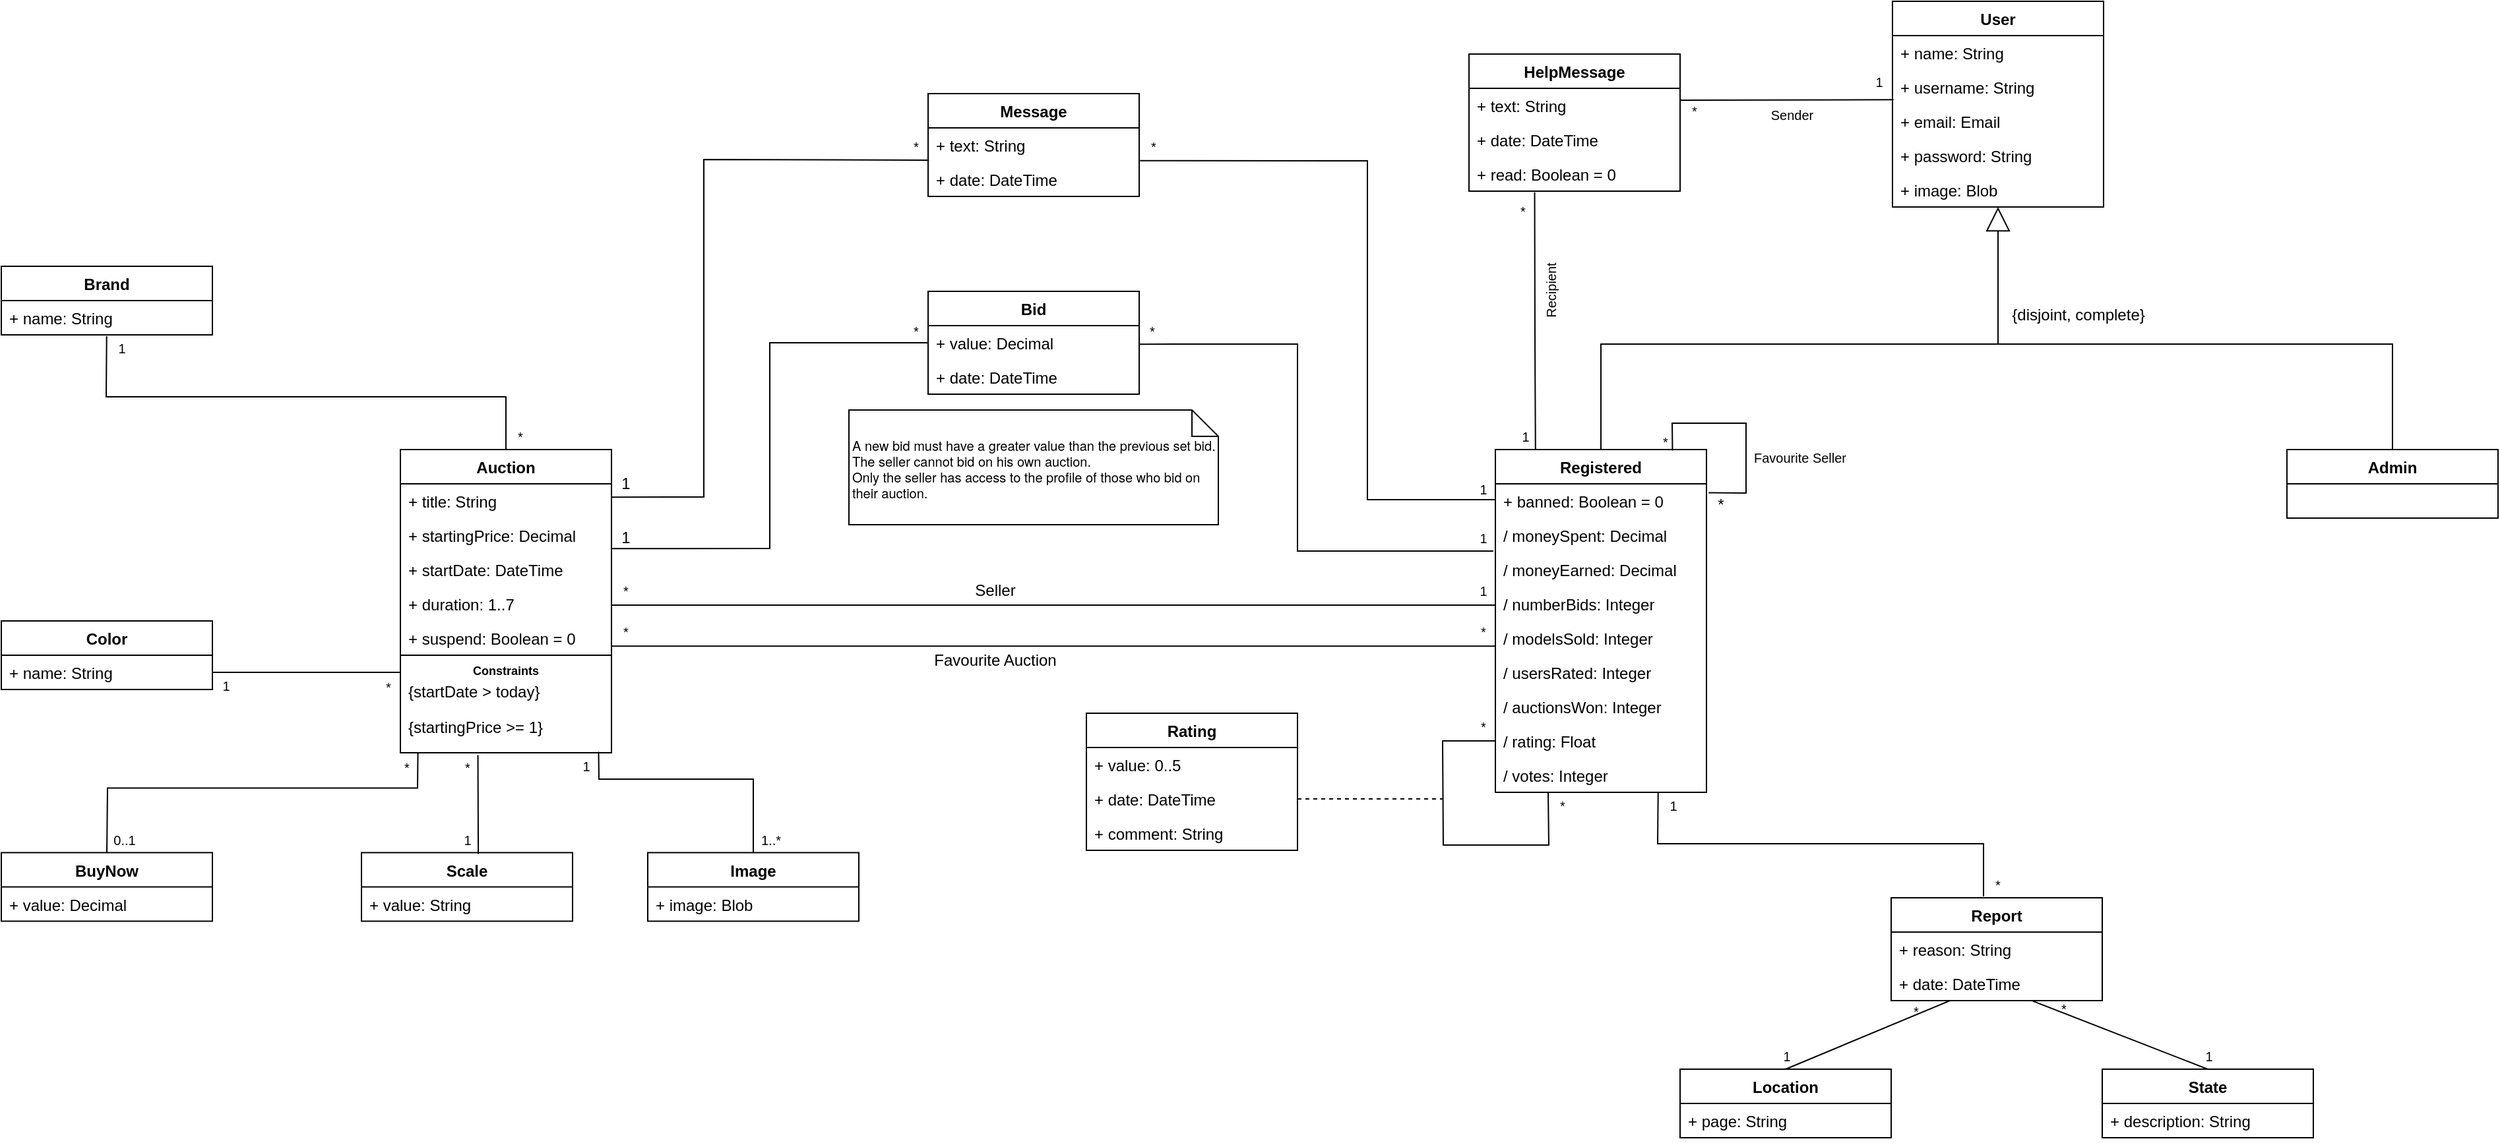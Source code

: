 <mxfile version="14.4.8" type="device"><diagram id="C5RBs43oDa-KdzZeNtuy" name="Page-1"><mxGraphModel dx="1768" dy="2559" grid="1" gridSize="10" guides="1" tooltips="1" connect="1" arrows="1" fold="1" page="1" pageScale="1" pageWidth="827" pageHeight="1169" math="0" shadow="0"><root><mxCell id="WIyWlLk6GJQsqaUBKTNV-0"/><mxCell id="WIyWlLk6GJQsqaUBKTNV-1" parent="WIyWlLk6GJQsqaUBKTNV-0"/><mxCell id="ks0KVRtVlUz__SX9z9jO-33" value="Auction" style="swimlane;fontStyle=1;align=center;verticalAlign=top;childLayout=stackLayout;horizontal=1;startSize=26;horizontalStack=0;resizeParent=1;resizeParentMax=0;resizeLast=0;collapsible=1;marginBottom=0;" vertex="1" parent="WIyWlLk6GJQsqaUBKTNV-1"><mxGeometry x="1442.5" y="-740" width="160" height="156" as="geometry"/></mxCell><mxCell id="ks0KVRtVlUz__SX9z9jO-34" value="+ title: String" style="text;strokeColor=none;fillColor=none;align=left;verticalAlign=top;spacingLeft=4;spacingRight=4;overflow=hidden;rotatable=0;points=[[0,0.5],[1,0.5]];portConstraint=eastwest;" vertex="1" parent="ks0KVRtVlUz__SX9z9jO-33"><mxGeometry y="26" width="160" height="26" as="geometry"/></mxCell><mxCell id="ks0KVRtVlUz__SX9z9jO-35" value="+ startingPrice: Decimal" style="text;strokeColor=none;fillColor=none;align=left;verticalAlign=top;spacingLeft=4;spacingRight=4;overflow=hidden;rotatable=0;points=[[0,0.5],[1,0.5]];portConstraint=eastwest;" vertex="1" parent="ks0KVRtVlUz__SX9z9jO-33"><mxGeometry y="52" width="160" height="26" as="geometry"/></mxCell><mxCell id="ks0KVRtVlUz__SX9z9jO-36" value="+ startDate: DateTime" style="text;strokeColor=none;fillColor=none;align=left;verticalAlign=top;spacingLeft=4;spacingRight=4;overflow=hidden;rotatable=0;points=[[0,0.5],[1,0.5]];portConstraint=eastwest;" vertex="1" parent="ks0KVRtVlUz__SX9z9jO-33"><mxGeometry y="78" width="160" height="26" as="geometry"/></mxCell><mxCell id="ks0KVRtVlUz__SX9z9jO-37" value="+ duration: 1..7" style="text;strokeColor=none;fillColor=none;align=left;verticalAlign=top;spacingLeft=4;spacingRight=4;overflow=hidden;rotatable=0;points=[[0,0.5],[1,0.5]];portConstraint=eastwest;" vertex="1" parent="ks0KVRtVlUz__SX9z9jO-33"><mxGeometry y="104" width="160" height="26" as="geometry"/></mxCell><mxCell id="ks0KVRtVlUz__SX9z9jO-38" value="+ suspend: Boolean = 0" style="text;strokeColor=none;fillColor=none;align=left;verticalAlign=top;spacingLeft=4;spacingRight=4;overflow=hidden;rotatable=0;points=[[0,0.5],[1,0.5]];portConstraint=eastwest;" vertex="1" parent="ks0KVRtVlUz__SX9z9jO-33"><mxGeometry y="130" width="160" height="26" as="geometry"/></mxCell><mxCell id="ks0KVRtVlUz__SX9z9jO-39" value="User" style="swimlane;fontStyle=1;align=center;verticalAlign=top;childLayout=stackLayout;horizontal=1;startSize=26;horizontalStack=0;resizeParent=1;resizeParentMax=0;resizeLast=0;collapsible=1;marginBottom=0;" vertex="1" parent="WIyWlLk6GJQsqaUBKTNV-1"><mxGeometry x="2573.5" y="-1080" width="160" height="156" as="geometry"/></mxCell><mxCell id="ks0KVRtVlUz__SX9z9jO-40" value="+ name: String" style="text;strokeColor=none;fillColor=none;align=left;verticalAlign=top;spacingLeft=4;spacingRight=4;overflow=hidden;rotatable=0;points=[[0,0.5],[1,0.5]];portConstraint=eastwest;" vertex="1" parent="ks0KVRtVlUz__SX9z9jO-39"><mxGeometry y="26" width="160" height="26" as="geometry"/></mxCell><mxCell id="ks0KVRtVlUz__SX9z9jO-41" value="+ username: String" style="text;strokeColor=none;fillColor=none;align=left;verticalAlign=top;spacingLeft=4;spacingRight=4;overflow=hidden;rotatable=0;points=[[0,0.5],[1,0.5]];portConstraint=eastwest;" vertex="1" parent="ks0KVRtVlUz__SX9z9jO-39"><mxGeometry y="52" width="160" height="26" as="geometry"/></mxCell><mxCell id="ks0KVRtVlUz__SX9z9jO-42" value="+ email: Email" style="text;strokeColor=none;fillColor=none;align=left;verticalAlign=top;spacingLeft=4;spacingRight=4;overflow=hidden;rotatable=0;points=[[0,0.5],[1,0.5]];portConstraint=eastwest;" vertex="1" parent="ks0KVRtVlUz__SX9z9jO-39"><mxGeometry y="78" width="160" height="26" as="geometry"/></mxCell><mxCell id="ks0KVRtVlUz__SX9z9jO-43" value="+ password: String" style="text;strokeColor=none;fillColor=none;align=left;verticalAlign=top;spacingLeft=4;spacingRight=4;overflow=hidden;rotatable=0;points=[[0,0.5],[1,0.5]];portConstraint=eastwest;" vertex="1" parent="ks0KVRtVlUz__SX9z9jO-39"><mxGeometry y="104" width="160" height="26" as="geometry"/></mxCell><mxCell id="ks0KVRtVlUz__SX9z9jO-44" value="+ image: Blob" style="text;strokeColor=none;fillColor=none;align=left;verticalAlign=top;spacingLeft=4;spacingRight=4;overflow=hidden;rotatable=0;points=[[0,0.5],[1,0.5]];portConstraint=eastwest;" vertex="1" parent="ks0KVRtVlUz__SX9z9jO-39"><mxGeometry y="130" width="160" height="26" as="geometry"/></mxCell><mxCell id="ks0KVRtVlUz__SX9z9jO-45" value="Registered" style="swimlane;fontStyle=1;align=center;verticalAlign=top;childLayout=stackLayout;horizontal=1;startSize=26;horizontalStack=0;resizeParent=1;resizeParentMax=0;resizeLast=0;collapsible=1;marginBottom=0;" vertex="1" parent="WIyWlLk6GJQsqaUBKTNV-1"><mxGeometry x="2272.5" y="-740" width="160" height="260" as="geometry"/></mxCell><mxCell id="ks0KVRtVlUz__SX9z9jO-46" value="+ banned: Boolean = 0" style="text;strokeColor=none;fillColor=none;align=left;verticalAlign=top;spacingLeft=4;spacingRight=4;overflow=hidden;rotatable=0;points=[[0,0.5],[1,0.5]];portConstraint=eastwest;" vertex="1" parent="ks0KVRtVlUz__SX9z9jO-45"><mxGeometry y="26" width="160" height="26" as="geometry"/></mxCell><mxCell id="ks0KVRtVlUz__SX9z9jO-47" value="/ moneySpent: Decimal" style="text;strokeColor=none;fillColor=none;align=left;verticalAlign=top;spacingLeft=4;spacingRight=4;overflow=hidden;rotatable=0;points=[[0,0.5],[1,0.5]];portConstraint=eastwest;" vertex="1" parent="ks0KVRtVlUz__SX9z9jO-45"><mxGeometry y="52" width="160" height="26" as="geometry"/></mxCell><mxCell id="ks0KVRtVlUz__SX9z9jO-48" value="/ moneyEarned: Decimal" style="text;strokeColor=none;fillColor=none;align=left;verticalAlign=top;spacingLeft=4;spacingRight=4;overflow=hidden;rotatable=0;points=[[0,0.5],[1,0.5]];portConstraint=eastwest;" vertex="1" parent="ks0KVRtVlUz__SX9z9jO-45"><mxGeometry y="78" width="160" height="26" as="geometry"/></mxCell><mxCell id="ks0KVRtVlUz__SX9z9jO-49" value="/ numberBids: Integer" style="text;strokeColor=none;fillColor=none;align=left;verticalAlign=top;spacingLeft=4;spacingRight=4;overflow=hidden;rotatable=0;points=[[0,0.5],[1,0.5]];portConstraint=eastwest;" vertex="1" parent="ks0KVRtVlUz__SX9z9jO-45"><mxGeometry y="104" width="160" height="26" as="geometry"/></mxCell><mxCell id="ks0KVRtVlUz__SX9z9jO-50" value="/ modelsSold: Integer" style="text;strokeColor=none;fillColor=none;align=left;verticalAlign=top;spacingLeft=4;spacingRight=4;overflow=hidden;rotatable=0;points=[[0,0.5],[1,0.5]];portConstraint=eastwest;" vertex="1" parent="ks0KVRtVlUz__SX9z9jO-45"><mxGeometry y="130" width="160" height="26" as="geometry"/></mxCell><mxCell id="ks0KVRtVlUz__SX9z9jO-51" value="/ usersRated: Integer" style="text;strokeColor=none;fillColor=none;align=left;verticalAlign=top;spacingLeft=4;spacingRight=4;overflow=hidden;rotatable=0;points=[[0,0.5],[1,0.5]];portConstraint=eastwest;" vertex="1" parent="ks0KVRtVlUz__SX9z9jO-45"><mxGeometry y="156" width="160" height="26" as="geometry"/></mxCell><mxCell id="ks0KVRtVlUz__SX9z9jO-52" value="/ auctionsWon: Integer" style="text;strokeColor=none;fillColor=none;align=left;verticalAlign=top;spacingLeft=4;spacingRight=4;overflow=hidden;rotatable=0;points=[[0,0.5],[1,0.5]];portConstraint=eastwest;" vertex="1" parent="ks0KVRtVlUz__SX9z9jO-45"><mxGeometry y="182" width="160" height="26" as="geometry"/></mxCell><mxCell id="ks0KVRtVlUz__SX9z9jO-53" value="" style="endArrow=none;html=1;rounded=0;exitX=0.839;exitY=0.003;exitDx=0;exitDy=0;exitPerimeter=0;entryX=1.01;entryY=0.26;entryDx=0;entryDy=0;entryPerimeter=0;" edge="1" parent="ks0KVRtVlUz__SX9z9jO-45" source="ks0KVRtVlUz__SX9z9jO-45" target="ks0KVRtVlUz__SX9z9jO-46"><mxGeometry width="50" height="50" relative="1" as="geometry"><mxPoint x="160" y="243" as="sourcePoint"/><mxPoint x="125" y="260" as="targetPoint"/><Array as="points"><mxPoint x="134" y="-20"/><mxPoint x="190" y="-20"/><mxPoint x="190" y="33"/></Array></mxGeometry></mxCell><mxCell id="ks0KVRtVlUz__SX9z9jO-54" value="&lt;font style=&quot;font-size: 10px&quot;&gt;Favourite Seller&lt;/font&gt;" style="edgeLabel;html=1;align=center;verticalAlign=middle;resizable=0;points=[];" vertex="1" connectable="0" parent="ks0KVRtVlUz__SX9z9jO-53"><mxGeometry x="0.206" relative="1" as="geometry"><mxPoint x="40" y="6.58" as="offset"/></mxGeometry></mxCell><mxCell id="ks0KVRtVlUz__SX9z9jO-55" value="/ rating: Float" style="text;strokeColor=none;fillColor=none;align=left;verticalAlign=top;spacingLeft=4;spacingRight=4;overflow=hidden;rotatable=0;points=[[0,0.5],[1,0.5]];portConstraint=eastwest;" vertex="1" parent="ks0KVRtVlUz__SX9z9jO-45"><mxGeometry y="208" width="160" height="26" as="geometry"/></mxCell><mxCell id="ks0KVRtVlUz__SX9z9jO-56" value="/ votes: Integer" style="text;strokeColor=none;fillColor=none;align=left;verticalAlign=top;spacingLeft=4;spacingRight=4;overflow=hidden;rotatable=0;points=[[0,0.5],[1,0.5]];portConstraint=eastwest;" vertex="1" parent="ks0KVRtVlUz__SX9z9jO-45"><mxGeometry y="234" width="160" height="26" as="geometry"/></mxCell><mxCell id="ks0KVRtVlUz__SX9z9jO-275" value="" style="endArrow=none;html=1;entryX=0;entryY=0.5;entryDx=0;entryDy=0;exitX=0.25;exitY=1;exitDx=0;exitDy=0;exitPerimeter=0;rounded=0;" edge="1" parent="ks0KVRtVlUz__SX9z9jO-45" source="ks0KVRtVlUz__SX9z9jO-56" target="ks0KVRtVlUz__SX9z9jO-55"><mxGeometry width="50" height="50" relative="1" as="geometry"><mxPoint x="20" y="290" as="sourcePoint"/><mxPoint x="-50" y="210" as="targetPoint"/><Array as="points"><mxPoint x="40.5" y="300"/><mxPoint x="-39.5" y="300"/><mxPoint x="-40" y="221"/></Array></mxGeometry></mxCell><mxCell id="ks0KVRtVlUz__SX9z9jO-57" value="" style="endArrow=none;html=1;rounded=0;exitX=0.5;exitY=0;exitDx=0;exitDy=0;" edge="1" parent="WIyWlLk6GJQsqaUBKTNV-1" source="ks0KVRtVlUz__SX9z9jO-45"><mxGeometry width="50" height="50" relative="1" as="geometry"><mxPoint x="2493.5" y="-741" as="sourcePoint"/><mxPoint x="2653.5" y="-820" as="targetPoint"/><Array as="points"><mxPoint x="2352.5" y="-820"/></Array></mxGeometry></mxCell><mxCell id="ks0KVRtVlUz__SX9z9jO-58" value="" style="endArrow=none;html=1;rounded=0;exitX=0.5;exitY=0;exitDx=0;exitDy=0;" edge="1" source="ks0KVRtVlUz__SX9z9jO-59" parent="WIyWlLk6GJQsqaUBKTNV-1"><mxGeometry width="50" height="50" relative="1" as="geometry"><mxPoint x="2813.5" y="-620" as="sourcePoint"/><mxPoint x="2653.5" y="-820" as="targetPoint"/><Array as="points"><mxPoint x="2952.5" y="-820"/></Array></mxGeometry></mxCell><mxCell id="ks0KVRtVlUz__SX9z9jO-59" value="Admin" style="swimlane;fontStyle=1;align=center;verticalAlign=top;childLayout=stackLayout;horizontal=1;startSize=26;horizontalStack=0;resizeParent=1;resizeParentMax=0;resizeLast=0;collapsible=1;marginBottom=0;" vertex="1" parent="WIyWlLk6GJQsqaUBKTNV-1"><mxGeometry x="2872.5" y="-740" width="160" height="52" as="geometry"/></mxCell><mxCell id="ks0KVRtVlUz__SX9z9jO-60" value="{disjoint, complete}" style="text;html=1;align=center;verticalAlign=middle;resizable=0;points=[];autosize=1;" vertex="1" parent="WIyWlLk6GJQsqaUBKTNV-1"><mxGeometry x="2653.5" y="-852" width="120" height="20" as="geometry"/></mxCell><mxCell id="ks0KVRtVlUz__SX9z9jO-61" value="&lt;font size=&quot;1&quot;&gt;*&lt;/font&gt;" style="text;html=1;align=center;verticalAlign=middle;resizable=0;points=[];autosize=1;" vertex="1" parent="WIyWlLk6GJQsqaUBKTNV-1"><mxGeometry x="2390.5" y="-756" width="20" height="20" as="geometry"/></mxCell><mxCell id="ks0KVRtVlUz__SX9z9jO-62" value="*" style="text;html=1;align=center;verticalAlign=middle;resizable=0;points=[];autosize=1;" vertex="1" parent="WIyWlLk6GJQsqaUBKTNV-1"><mxGeometry x="2432.5" y="-708" width="20" height="20" as="geometry"/></mxCell><mxCell id="ks0KVRtVlUz__SX9z9jO-64" value="" style="endArrow=block;endSize=16;endFill=0;html=1;" edge="1" parent="WIyWlLk6GJQsqaUBKTNV-1" target="ks0KVRtVlUz__SX9z9jO-44"><mxGeometry x="-0.038" y="-10" width="160" relative="1" as="geometry"><mxPoint x="2653.5" y="-820" as="sourcePoint"/><mxPoint x="2653.5" y="-922" as="targetPoint"/><mxPoint as="offset"/></mxGeometry></mxCell><mxCell id="ks0KVRtVlUz__SX9z9jO-90" value="Rating" style="swimlane;fontStyle=1;align=center;verticalAlign=top;childLayout=stackLayout;horizontal=1;startSize=26;horizontalStack=0;resizeParent=1;resizeParentMax=0;resizeLast=0;collapsible=1;marginBottom=0;" vertex="1" parent="WIyWlLk6GJQsqaUBKTNV-1"><mxGeometry x="1962.5" y="-540" width="160" height="104" as="geometry"/></mxCell><mxCell id="ks0KVRtVlUz__SX9z9jO-91" value="+ value: 0..5" style="text;strokeColor=none;fillColor=none;align=left;verticalAlign=top;spacingLeft=4;spacingRight=4;overflow=hidden;rotatable=0;points=[[0,0.5],[1,0.5]];portConstraint=eastwest;" vertex="1" parent="ks0KVRtVlUz__SX9z9jO-90"><mxGeometry y="26" width="160" height="26" as="geometry"/></mxCell><mxCell id="ks0KVRtVlUz__SX9z9jO-92" value="+ date: DateTime" style="text;strokeColor=none;fillColor=none;align=left;verticalAlign=top;spacingLeft=4;spacingRight=4;overflow=hidden;rotatable=0;points=[[0,0.5],[1,0.5]];portConstraint=eastwest;" vertex="1" parent="ks0KVRtVlUz__SX9z9jO-90"><mxGeometry y="52" width="160" height="26" as="geometry"/></mxCell><mxCell id="ks0KVRtVlUz__SX9z9jO-93" value="+ comment: String" style="text;strokeColor=none;fillColor=none;align=left;verticalAlign=top;spacingLeft=4;spacingRight=4;overflow=hidden;rotatable=0;points=[[0,0.5],[1,0.5]];portConstraint=eastwest;" vertex="1" parent="ks0KVRtVlUz__SX9z9jO-90"><mxGeometry y="78" width="160" height="26" as="geometry"/></mxCell><mxCell id="ks0KVRtVlUz__SX9z9jO-124" value="&lt;font style=&quot;font-size: 10px&quot;&gt;*&lt;/font&gt;" style="text;html=1;align=center;verticalAlign=middle;resizable=0;points=[];autosize=1;" vertex="1" parent="WIyWlLk6GJQsqaUBKTNV-1"><mxGeometry x="2282.5" y="-931" width="20" height="20" as="geometry"/></mxCell><mxCell id="ks0KVRtVlUz__SX9z9jO-125" value="HelpMessage" style="swimlane;fontStyle=1;align=center;verticalAlign=top;childLayout=stackLayout;horizontal=1;startSize=26;horizontalStack=0;resizeParent=1;resizeParentMax=0;resizeLast=0;collapsible=1;marginBottom=0;" vertex="1" parent="WIyWlLk6GJQsqaUBKTNV-1"><mxGeometry x="2252.5" y="-1040" width="160" height="104" as="geometry"/></mxCell><mxCell id="ks0KVRtVlUz__SX9z9jO-126" value="+ text: String" style="text;strokeColor=none;fillColor=none;align=left;verticalAlign=top;spacingLeft=4;spacingRight=4;overflow=hidden;rotatable=0;points=[[0,0.5],[1,0.5]];portConstraint=eastwest;" vertex="1" parent="ks0KVRtVlUz__SX9z9jO-125"><mxGeometry y="26" width="160" height="26" as="geometry"/></mxCell><mxCell id="ks0KVRtVlUz__SX9z9jO-127" value="+ date: DateTime" style="text;strokeColor=none;fillColor=none;align=left;verticalAlign=top;spacingLeft=4;spacingRight=4;overflow=hidden;rotatable=0;points=[[0,0.5],[1,0.5]];portConstraint=eastwest;" vertex="1" parent="ks0KVRtVlUz__SX9z9jO-125"><mxGeometry y="52" width="160" height="26" as="geometry"/></mxCell><mxCell id="ks0KVRtVlUz__SX9z9jO-187" value="+ read: Boolean = 0" style="text;strokeColor=none;fillColor=none;align=left;verticalAlign=top;spacingLeft=4;spacingRight=4;overflow=hidden;rotatable=0;points=[[0,0.5],[1,0.5]];portConstraint=eastwest;" vertex="1" parent="ks0KVRtVlUz__SX9z9jO-125"><mxGeometry y="78" width="160" height="26" as="geometry"/></mxCell><mxCell id="ks0KVRtVlUz__SX9z9jO-129" value="&lt;font style=&quot;font-size: 10px&quot;&gt;*&lt;/font&gt;" style="text;html=1;align=center;verticalAlign=middle;resizable=0;points=[];autosize=1;" vertex="1" parent="WIyWlLk6GJQsqaUBKTNV-1"><mxGeometry x="2412.5" y="-1007" width="20" height="20" as="geometry"/></mxCell><mxCell id="ks0KVRtVlUz__SX9z9jO-130" value="&lt;font style=&quot;font-size: 10px&quot;&gt;1&lt;/font&gt;" style="text;html=1;align=center;verticalAlign=middle;resizable=0;points=[];autosize=1;" vertex="1" parent="WIyWlLk6GJQsqaUBKTNV-1"><mxGeometry x="2284.5" y="-760" width="20" height="20" as="geometry"/></mxCell><mxCell id="ks0KVRtVlUz__SX9z9jO-131" value="" style="endArrow=none;html=1;exitX=0.115;exitY=0;exitDx=0;exitDy=0;exitPerimeter=0;entryX=0.311;entryY=1.033;entryDx=0;entryDy=0;entryPerimeter=0;" edge="1" parent="WIyWlLk6GJQsqaUBKTNV-1"><mxGeometry width="50" height="50" relative="1" as="geometry"><mxPoint x="2302.9" y="-740" as="sourcePoint"/><mxPoint x="2302.26" y="-935.142" as="targetPoint"/><Array as="points"><mxPoint x="2302.5" y="-820"/></Array></mxGeometry></mxCell><mxCell id="ks0KVRtVlUz__SX9z9jO-132" value="&lt;font style=&quot;font-size: 10px&quot;&gt;Recipient&lt;/font&gt;" style="edgeLabel;html=1;align=center;verticalAlign=middle;resizable=0;points=[];rotation=-90;" vertex="1" connectable="0" parent="ks0KVRtVlUz__SX9z9jO-131"><mxGeometry x="0.005" y="-2" relative="1" as="geometry"><mxPoint x="9.9" y="-21.83" as="offset"/></mxGeometry></mxCell><mxCell id="ks0KVRtVlUz__SX9z9jO-136" value="&lt;font style=&quot;font-size: 10px&quot;&gt;1&lt;/font&gt;" style="text;html=1;align=center;verticalAlign=middle;resizable=0;points=[];autosize=1;" vertex="1" parent="WIyWlLk6GJQsqaUBKTNV-1"><mxGeometry x="2552.5" y="-1029" width="20" height="20" as="geometry"/></mxCell><mxCell id="ks0KVRtVlUz__SX9z9jO-137" value="" style="endArrow=none;html=1;entryX=0.005;entryY=0.871;entryDx=0;entryDy=0;entryPerimeter=0;" edge="1" parent="WIyWlLk6GJQsqaUBKTNV-1" target="ks0KVRtVlUz__SX9z9jO-41"><mxGeometry width="50" height="50" relative="1" as="geometry"><mxPoint x="2412.5" y="-1005" as="sourcePoint"/><mxPoint x="2332.5" y="-1146" as="targetPoint"/></mxGeometry></mxCell><mxCell id="ks0KVRtVlUz__SX9z9jO-138" value="&lt;font style=&quot;font-size: 10px&quot;&gt;Sender&lt;/font&gt;" style="edgeLabel;html=1;align=center;verticalAlign=middle;resizable=0;points=[];rotation=0;" vertex="1" connectable="0" parent="ks0KVRtVlUz__SX9z9jO-137"><mxGeometry x="0.254" relative="1" as="geometry"><mxPoint x="-17" y="11" as="offset"/></mxGeometry></mxCell><mxCell id="ks0KVRtVlUz__SX9z9jO-170" value="Report" style="swimlane;fontStyle=1;align=center;verticalAlign=top;childLayout=stackLayout;horizontal=1;startSize=26;horizontalStack=0;resizeParent=1;resizeParentMax=0;resizeLast=0;collapsible=1;marginBottom=0;" vertex="1" parent="WIyWlLk6GJQsqaUBKTNV-1"><mxGeometry x="2572.5" y="-400" width="160" height="78" as="geometry"/></mxCell><mxCell id="ks0KVRtVlUz__SX9z9jO-171" value="+ reason: String" style="text;strokeColor=none;fillColor=none;align=left;verticalAlign=top;spacingLeft=4;spacingRight=4;overflow=hidden;rotatable=0;points=[[0,0.5],[1,0.5]];portConstraint=eastwest;" vertex="1" parent="ks0KVRtVlUz__SX9z9jO-170"><mxGeometry y="26" width="160" height="26" as="geometry"/></mxCell><mxCell id="ks0KVRtVlUz__SX9z9jO-172" value="+ date: DateTime" style="text;strokeColor=none;fillColor=none;align=left;verticalAlign=top;spacingLeft=4;spacingRight=4;overflow=hidden;rotatable=0;points=[[0,0.5],[1,0.5]];portConstraint=eastwest;" vertex="1" parent="ks0KVRtVlUz__SX9z9jO-170"><mxGeometry y="52" width="160" height="26" as="geometry"/></mxCell><mxCell id="ks0KVRtVlUz__SX9z9jO-173" value="State" style="swimlane;fontStyle=1;align=center;verticalAlign=top;childLayout=stackLayout;horizontal=1;startSize=26;horizontalStack=0;resizeParent=1;resizeParentMax=0;resizeLast=0;collapsible=1;marginBottom=0;" vertex="1" parent="WIyWlLk6GJQsqaUBKTNV-1"><mxGeometry x="2732.5" y="-270" width="160" height="52" as="geometry"/></mxCell><mxCell id="ks0KVRtVlUz__SX9z9jO-174" value="+ description: String" style="text;strokeColor=none;fillColor=none;align=left;verticalAlign=top;spacingLeft=4;spacingRight=4;overflow=hidden;rotatable=0;points=[[0,0.5],[1,0.5]];portConstraint=eastwest;" vertex="1" parent="ks0KVRtVlUz__SX9z9jO-173"><mxGeometry y="26" width="160" height="26" as="geometry"/></mxCell><mxCell id="ks0KVRtVlUz__SX9z9jO-175" value="Location" style="swimlane;fontStyle=1;align=center;verticalAlign=top;childLayout=stackLayout;horizontal=1;startSize=26;horizontalStack=0;resizeParent=1;resizeParentMax=0;resizeLast=0;collapsible=1;marginBottom=0;" vertex="1" parent="WIyWlLk6GJQsqaUBKTNV-1"><mxGeometry x="2412.5" y="-270" width="160" height="52" as="geometry"/></mxCell><mxCell id="ks0KVRtVlUz__SX9z9jO-176" value="+ page: String" style="text;strokeColor=none;fillColor=none;align=left;verticalAlign=top;spacingLeft=4;spacingRight=4;overflow=hidden;rotatable=0;points=[[0,0.5],[1,0.5]];portConstraint=eastwest;" vertex="1" parent="ks0KVRtVlUz__SX9z9jO-175"><mxGeometry y="26" width="160" height="26" as="geometry"/></mxCell><mxCell id="ks0KVRtVlUz__SX9z9jO-177" value="" style="endArrow=none;html=1;exitX=0.5;exitY=0;exitDx=0;exitDy=0;entryX=0.277;entryY=1.005;entryDx=0;entryDy=0;entryPerimeter=0;" edge="1" source="ks0KVRtVlUz__SX9z9jO-175" target="ks0KVRtVlUz__SX9z9jO-172" parent="WIyWlLk6GJQsqaUBKTNV-1"><mxGeometry width="50" height="50" relative="1" as="geometry"><mxPoint x="2612.5" y="-290" as="sourcePoint"/><mxPoint x="2612.5" y="-320" as="targetPoint"/></mxGeometry></mxCell><mxCell id="ks0KVRtVlUz__SX9z9jO-178" value="" style="endArrow=none;html=1;exitX=0.5;exitY=0;exitDx=0;exitDy=0;entryX=0.671;entryY=1.013;entryDx=0;entryDy=0;entryPerimeter=0;" edge="1" source="ks0KVRtVlUz__SX9z9jO-173" target="ks0KVRtVlUz__SX9z9jO-172" parent="WIyWlLk6GJQsqaUBKTNV-1"><mxGeometry width="50" height="50" relative="1" as="geometry"><mxPoint x="2502.5" y="-260" as="sourcePoint"/><mxPoint x="2674.5" y="-323" as="targetPoint"/></mxGeometry></mxCell><mxCell id="ks0KVRtVlUz__SX9z9jO-179" value="&lt;font style=&quot;font-size: 10px&quot;&gt;1&lt;/font&gt;" style="text;html=1;align=center;verticalAlign=middle;resizable=0;points=[];autosize=1;" vertex="1" parent="WIyWlLk6GJQsqaUBKTNV-1"><mxGeometry x="2802.5" y="-290" width="20" height="20" as="geometry"/></mxCell><mxCell id="ks0KVRtVlUz__SX9z9jO-180" value="&lt;span style=&quot;font-size: 10px&quot;&gt;*&lt;/span&gt;" style="text;html=1;align=center;verticalAlign=middle;resizable=0;points=[];autosize=1;" vertex="1" parent="WIyWlLk6GJQsqaUBKTNV-1"><mxGeometry x="2692.5" y="-326" width="20" height="20" as="geometry"/></mxCell><mxCell id="ks0KVRtVlUz__SX9z9jO-181" value="&lt;font style=&quot;font-size: 10px&quot;&gt;1&lt;/font&gt;" style="text;html=1;align=center;verticalAlign=middle;resizable=0;points=[];autosize=1;" vertex="1" parent="WIyWlLk6GJQsqaUBKTNV-1"><mxGeometry x="2482.5" y="-290" width="20" height="20" as="geometry"/></mxCell><mxCell id="ks0KVRtVlUz__SX9z9jO-182" value="&lt;font style=&quot;font-size: 10px&quot;&gt;*&lt;/font&gt;" style="text;html=1;align=center;verticalAlign=middle;resizable=0;points=[];autosize=1;" vertex="1" parent="WIyWlLk6GJQsqaUBKTNV-1"><mxGeometry x="2580.5" y="-324" width="20" height="20" as="geometry"/></mxCell><mxCell id="ks0KVRtVlUz__SX9z9jO-184" value="" style="endArrow=none;html=1;entryX=0.771;entryY=0.985;entryDx=0;entryDy=0;rounded=0;entryPerimeter=0;" edge="1" parent="WIyWlLk6GJQsqaUBKTNV-1" target="ks0KVRtVlUz__SX9z9jO-56"><mxGeometry width="50" height="50" relative="1" as="geometry"><mxPoint x="2642.5" y="-401" as="sourcePoint"/><mxPoint x="2412.5" y="-481.0" as="targetPoint"/><Array as="points"><mxPoint x="2642.5" y="-441"/><mxPoint x="2395.5" y="-441"/></Array></mxGeometry></mxCell><mxCell id="ks0KVRtVlUz__SX9z9jO-192" value="" style="endArrow=none;html=1;entryX=1;entryY=0.5;entryDx=0;entryDy=0;exitX=0;exitY=0.5;exitDx=0;exitDy=0;" edge="1" parent="WIyWlLk6GJQsqaUBKTNV-1"><mxGeometry width="50" height="50" relative="1" as="geometry"><mxPoint x="2272.5" y="-622" as="sourcePoint"/><mxPoint x="1602.5" y="-622" as="targetPoint"/></mxGeometry></mxCell><mxCell id="ks0KVRtVlUz__SX9z9jO-193" value="Seller" style="text;html=1;align=center;verticalAlign=middle;resizable=0;points=[];autosize=1;" vertex="1" parent="WIyWlLk6GJQsqaUBKTNV-1"><mxGeometry x="1867.5" y="-643" width="50" height="20" as="geometry"/></mxCell><mxCell id="ks0KVRtVlUz__SX9z9jO-194" value="&lt;font style=&quot;font-size: 10px&quot;&gt;*&lt;/font&gt;" style="text;html=1;align=center;verticalAlign=middle;resizable=0;points=[];autosize=1;" vertex="1" parent="WIyWlLk6GJQsqaUBKTNV-1"><mxGeometry x="1602.5" y="-643" width="20" height="20" as="geometry"/></mxCell><mxCell id="ks0KVRtVlUz__SX9z9jO-195" value="&lt;font style=&quot;font-size: 10px&quot;&gt;1&lt;/font&gt;" style="text;html=1;align=center;verticalAlign=middle;resizable=0;points=[];autosize=1;" vertex="1" parent="WIyWlLk6GJQsqaUBKTNV-1"><mxGeometry x="2252.5" y="-643" width="20" height="20" as="geometry"/></mxCell><mxCell id="ks0KVRtVlUz__SX9z9jO-196" value="" style="endArrow=none;html=1;entryX=1;entryY=0.5;entryDx=0;entryDy=0;exitX=0;exitY=0.5;exitDx=0;exitDy=0;" edge="1" parent="WIyWlLk6GJQsqaUBKTNV-1"><mxGeometry width="50" height="50" relative="1" as="geometry"><mxPoint x="2272.5" y="-590.83" as="sourcePoint"/><mxPoint x="1602.5" y="-590.83" as="targetPoint"/></mxGeometry></mxCell><mxCell id="ks0KVRtVlUz__SX9z9jO-197" value="&lt;font style=&quot;font-size: 10px&quot;&gt;*&lt;/font&gt;" style="text;html=1;align=center;verticalAlign=middle;resizable=0;points=[];autosize=1;" vertex="1" parent="WIyWlLk6GJQsqaUBKTNV-1"><mxGeometry x="1602.5" y="-611.83" width="20" height="20" as="geometry"/></mxCell><mxCell id="ks0KVRtVlUz__SX9z9jO-198" value="Favourite Auction" style="text;html=1;align=center;verticalAlign=middle;resizable=0;points=[];autosize=1;" vertex="1" parent="WIyWlLk6GJQsqaUBKTNV-1"><mxGeometry x="1837.5" y="-590" width="110" height="20" as="geometry"/></mxCell><mxCell id="ks0KVRtVlUz__SX9z9jO-199" value="&lt;font style=&quot;font-size: 10px&quot;&gt;*&lt;/font&gt;" style="text;html=1;align=center;verticalAlign=middle;resizable=0;points=[];autosize=1;" vertex="1" parent="WIyWlLk6GJQsqaUBKTNV-1"><mxGeometry x="2252.5" y="-611.83" width="20" height="20" as="geometry"/></mxCell><mxCell id="ks0KVRtVlUz__SX9z9jO-204" value="Bid" style="swimlane;fontStyle=1;align=center;verticalAlign=top;childLayout=stackLayout;horizontal=1;startSize=26;horizontalStack=0;resizeParent=1;resizeParentMax=0;resizeLast=0;collapsible=1;marginBottom=0;" vertex="1" parent="WIyWlLk6GJQsqaUBKTNV-1"><mxGeometry x="1842.5" y="-860" width="160" height="78" as="geometry"/></mxCell><mxCell id="ks0KVRtVlUz__SX9z9jO-205" value="+ value: Decimal" style="text;strokeColor=none;fillColor=none;align=left;verticalAlign=top;spacingLeft=4;spacingRight=4;overflow=hidden;rotatable=0;points=[[0,0.5],[1,0.5]];portConstraint=eastwest;" vertex="1" parent="ks0KVRtVlUz__SX9z9jO-204"><mxGeometry y="26" width="160" height="26" as="geometry"/></mxCell><mxCell id="ks0KVRtVlUz__SX9z9jO-206" value="+ date: DateTime" style="text;strokeColor=none;fillColor=none;align=left;verticalAlign=top;spacingLeft=4;spacingRight=4;overflow=hidden;rotatable=0;points=[[0,0.5],[1,0.5]];portConstraint=eastwest;" vertex="1" parent="ks0KVRtVlUz__SX9z9jO-204"><mxGeometry y="52" width="160" height="26" as="geometry"/></mxCell><mxCell id="ks0KVRtVlUz__SX9z9jO-208" value="Message" style="swimlane;fontStyle=1;align=center;verticalAlign=top;childLayout=stackLayout;horizontal=1;startSize=26;horizontalStack=0;resizeParent=1;resizeParentMax=0;resizeLast=0;collapsible=1;marginBottom=0;" vertex="1" parent="WIyWlLk6GJQsqaUBKTNV-1"><mxGeometry x="1842.5" y="-1010" width="160" height="78" as="geometry"/></mxCell><mxCell id="ks0KVRtVlUz__SX9z9jO-209" value="+ text: String" style="text;strokeColor=none;fillColor=none;align=left;verticalAlign=top;spacingLeft=4;spacingRight=4;overflow=hidden;rotatable=0;points=[[0,0.5],[1,0.5]];portConstraint=eastwest;" vertex="1" parent="ks0KVRtVlUz__SX9z9jO-208"><mxGeometry y="26" width="160" height="26" as="geometry"/></mxCell><mxCell id="ks0KVRtVlUz__SX9z9jO-210" value="+ date: DateTime" style="text;strokeColor=none;fillColor=none;align=left;verticalAlign=top;spacingLeft=4;spacingRight=4;overflow=hidden;rotatable=0;points=[[0,0.5],[1,0.5]];portConstraint=eastwest;" vertex="1" parent="ks0KVRtVlUz__SX9z9jO-208"><mxGeometry y="52" width="160" height="26" as="geometry"/></mxCell><mxCell id="ks0KVRtVlUz__SX9z9jO-211" value="" style="endArrow=none;html=1;entryX=-0.01;entryY=-0.038;entryDx=0;entryDy=0;entryPerimeter=0;exitX=1;exitY=0.541;exitDx=0;exitDy=0;rounded=0;exitPerimeter=0;" edge="1" parent="WIyWlLk6GJQsqaUBKTNV-1" source="ks0KVRtVlUz__SX9z9jO-205" target="ks0KVRtVlUz__SX9z9jO-48"><mxGeometry width="50" height="50" relative="1" as="geometry"><mxPoint x="2022.5" y="-630" as="sourcePoint"/><mxPoint x="2072.5" y="-680" as="targetPoint"/><Array as="points"><mxPoint x="2122.5" y="-820"/><mxPoint x="2122.5" y="-663"/></Array></mxGeometry></mxCell><mxCell id="ks0KVRtVlUz__SX9z9jO-212" value="" style="endArrow=none;html=1;exitX=1;exitY=-0.109;exitDx=0;exitDy=0;exitPerimeter=0;entryX=0;entryY=0.5;entryDx=0;entryDy=0;rounded=0;" edge="1" parent="WIyWlLk6GJQsqaUBKTNV-1" source="ks0KVRtVlUz__SX9z9jO-36" target="ks0KVRtVlUz__SX9z9jO-205"><mxGeometry width="50" height="50" relative="1" as="geometry"><mxPoint x="1782.5" y="-710" as="sourcePoint"/><mxPoint x="1722.5" y="-820" as="targetPoint"/><Array as="points"><mxPoint x="1722.5" y="-665"/><mxPoint x="1722.5" y="-821"/></Array></mxGeometry></mxCell><mxCell id="ks0KVRtVlUz__SX9z9jO-213" value="&lt;font style=&quot;font-size: 10px&quot;&gt;1&lt;/font&gt;" style="text;html=1;align=center;verticalAlign=middle;resizable=0;points=[];autosize=1;" vertex="1" parent="WIyWlLk6GJQsqaUBKTNV-1"><mxGeometry x="2252.5" y="-683" width="20" height="20" as="geometry"/></mxCell><mxCell id="ks0KVRtVlUz__SX9z9jO-214" value="&lt;font style=&quot;font-size: 10px&quot;&gt;*&lt;/font&gt;" style="text;html=1;align=center;verticalAlign=middle;resizable=0;points=[];autosize=1;" vertex="1" parent="WIyWlLk6GJQsqaUBKTNV-1"><mxGeometry x="2001.5" y="-840" width="20" height="20" as="geometry"/></mxCell><mxCell id="ks0KVRtVlUz__SX9z9jO-215" value="&lt;font style=&quot;font-size: 10px&quot;&gt;*&lt;/font&gt;" style="text;html=1;align=center;verticalAlign=middle;resizable=0;points=[];autosize=1;" vertex="1" parent="WIyWlLk6GJQsqaUBKTNV-1"><mxGeometry x="1822.5" y="-840" width="20" height="20" as="geometry"/></mxCell><mxCell id="ks0KVRtVlUz__SX9z9jO-216" value="1" style="text;html=1;align=center;verticalAlign=middle;resizable=0;points=[];autosize=1;" vertex="1" parent="WIyWlLk6GJQsqaUBKTNV-1"><mxGeometry x="1602.5" y="-683" width="20" height="20" as="geometry"/></mxCell><mxCell id="ks0KVRtVlUz__SX9z9jO-217" value="" style="endArrow=none;html=1;entryX=-0.01;entryY=-0.038;entryDx=0;entryDy=0;entryPerimeter=0;exitX=1.004;exitY=0.957;exitDx=0;exitDy=0;rounded=0;exitPerimeter=0;" edge="1" parent="WIyWlLk6GJQsqaUBKTNV-1" source="ks0KVRtVlUz__SX9z9jO-209"><mxGeometry width="50" height="50" relative="1" as="geometry"><mxPoint x="2004.5" y="-858.934" as="sourcePoint"/><mxPoint x="2272.9" y="-701.988" as="targetPoint"/><Array as="points"><mxPoint x="2175.5" y="-959"/><mxPoint x="2175.5" y="-702"/></Array></mxGeometry></mxCell><mxCell id="ks0KVRtVlUz__SX9z9jO-218" value="" style="endArrow=none;html=1;exitX=1;exitY=-0.109;exitDx=0;exitDy=0;exitPerimeter=0;entryX=0.004;entryY=-0.058;entryDx=0;entryDy=0;rounded=0;entryPerimeter=0;" edge="1" parent="WIyWlLk6GJQsqaUBKTNV-1" target="ks0KVRtVlUz__SX9z9jO-210"><mxGeometry width="50" height="50" relative="1" as="geometry"><mxPoint x="1602.5" y="-703.834" as="sourcePoint"/><mxPoint x="1842.5" y="-860" as="targetPoint"/><Array as="points"><mxPoint x="1672.5" y="-704"/><mxPoint x="1672.5" y="-960"/></Array></mxGeometry></mxCell><mxCell id="ks0KVRtVlUz__SX9z9jO-219" value="&lt;font style=&quot;font-size: 10px&quot;&gt;*&lt;/font&gt;" style="text;html=1;align=center;verticalAlign=middle;resizable=0;points=[];autosize=1;" vertex="1" parent="WIyWlLk6GJQsqaUBKTNV-1"><mxGeometry x="2002.5" y="-980" width="20" height="20" as="geometry"/></mxCell><mxCell id="ks0KVRtVlUz__SX9z9jO-220" value="&lt;font style=&quot;font-size: 10px&quot;&gt;1&lt;/font&gt;" style="text;html=1;align=center;verticalAlign=middle;resizable=0;points=[];autosize=1;" vertex="1" parent="WIyWlLk6GJQsqaUBKTNV-1"><mxGeometry x="2252.5" y="-720" width="20" height="20" as="geometry"/></mxCell><mxCell id="ks0KVRtVlUz__SX9z9jO-221" value="&lt;font style=&quot;font-size: 10px&quot;&gt;*&lt;/font&gt;" style="text;html=1;align=center;verticalAlign=middle;resizable=0;points=[];autosize=1;" vertex="1" parent="WIyWlLk6GJQsqaUBKTNV-1"><mxGeometry x="1822.5" y="-980" width="20" height="20" as="geometry"/></mxCell><mxCell id="ks0KVRtVlUz__SX9z9jO-222" value="1" style="text;html=1;align=center;verticalAlign=middle;resizable=0;points=[];autosize=1;" vertex="1" parent="WIyWlLk6GJQsqaUBKTNV-1"><mxGeometry x="1602.5" y="-724" width="20" height="20" as="geometry"/></mxCell><mxCell id="ks0KVRtVlUz__SX9z9jO-223" value="BuyNow" style="swimlane;fontStyle=1;align=center;verticalAlign=top;childLayout=stackLayout;horizontal=1;startSize=26;horizontalStack=0;resizeParent=1;resizeParentMax=0;resizeLast=0;collapsible=1;marginBottom=0;" vertex="1" parent="WIyWlLk6GJQsqaUBKTNV-1"><mxGeometry x="1140" y="-434.22" width="160" height="52" as="geometry"/></mxCell><mxCell id="ks0KVRtVlUz__SX9z9jO-224" value="+ value: Decimal" style="text;strokeColor=none;fillColor=none;align=left;verticalAlign=top;spacingLeft=4;spacingRight=4;overflow=hidden;rotatable=0;points=[[0,0.5],[1,0.5]];portConstraint=eastwest;" vertex="1" parent="ks0KVRtVlUz__SX9z9jO-223"><mxGeometry y="26" width="160" height="26" as="geometry"/></mxCell><mxCell id="ks0KVRtVlUz__SX9z9jO-225" value="&lt;font style=&quot;font-size: 10px&quot;&gt;0..1&lt;/font&gt;" style="text;html=1;align=center;verticalAlign=middle;resizable=0;points=[];autosize=1;" vertex="1" parent="WIyWlLk6GJQsqaUBKTNV-1"><mxGeometry x="1217.5" y="-454.22" width="30" height="20" as="geometry"/></mxCell><mxCell id="ks0KVRtVlUz__SX9z9jO-229" value="Brand" style="swimlane;fontStyle=1;align=center;verticalAlign=top;childLayout=stackLayout;horizontal=1;startSize=26;horizontalStack=0;resizeParent=1;resizeParentMax=0;resizeLast=0;collapsible=1;marginBottom=0;" vertex="1" parent="WIyWlLk6GJQsqaUBKTNV-1"><mxGeometry x="1140" y="-879" width="160" height="52" as="geometry"/></mxCell><mxCell id="ks0KVRtVlUz__SX9z9jO-230" value="+ name: String" style="text;strokeColor=none;fillColor=none;align=left;verticalAlign=top;spacingLeft=4;spacingRight=4;overflow=hidden;rotatable=0;points=[[0,0.5],[1,0.5]];portConstraint=eastwest;" vertex="1" parent="ks0KVRtVlUz__SX9z9jO-229"><mxGeometry y="26" width="160" height="26" as="geometry"/></mxCell><mxCell id="ks0KVRtVlUz__SX9z9jO-231" value="&lt;font style=&quot;font-size: 10px&quot;&gt;1&lt;/font&gt;" style="text;html=1;align=center;verticalAlign=middle;resizable=0;points=[];autosize=1;" vertex="1" parent="WIyWlLk6GJQsqaUBKTNV-1"><mxGeometry x="1220.5" y="-827" width="20" height="20" as="geometry"/></mxCell><mxCell id="ks0KVRtVlUz__SX9z9jO-232" value="Color" style="swimlane;fontStyle=1;align=center;verticalAlign=top;childLayout=stackLayout;horizontal=1;startSize=26;horizontalStack=0;resizeParent=1;resizeParentMax=0;resizeLast=0;collapsible=1;marginBottom=0;" vertex="1" parent="WIyWlLk6GJQsqaUBKTNV-1"><mxGeometry x="1140" y="-610" width="160" height="52" as="geometry"/></mxCell><mxCell id="ks0KVRtVlUz__SX9z9jO-233" value="+ name: String" style="text;strokeColor=none;fillColor=none;align=left;verticalAlign=top;spacingLeft=4;spacingRight=4;overflow=hidden;rotatable=0;points=[[0,0.5],[1,0.5]];portConstraint=eastwest;" vertex="1" parent="ks0KVRtVlUz__SX9z9jO-232"><mxGeometry y="26" width="160" height="26" as="geometry"/></mxCell><mxCell id="ks0KVRtVlUz__SX9z9jO-234" value="&lt;font style=&quot;font-size: 10px&quot;&gt;1&lt;/font&gt;" style="text;html=1;align=center;verticalAlign=middle;resizable=0;points=[];autosize=1;" vertex="1" parent="WIyWlLk6GJQsqaUBKTNV-1"><mxGeometry x="1300" y="-571" width="20" height="20" as="geometry"/></mxCell><mxCell id="ks0KVRtVlUz__SX9z9jO-235" value="Scale" style="swimlane;fontStyle=1;align=center;verticalAlign=top;childLayout=stackLayout;horizontal=1;startSize=26;horizontalStack=0;resizeParent=1;resizeParentMax=0;resizeLast=0;collapsible=1;marginBottom=0;" vertex="1" parent="WIyWlLk6GJQsqaUBKTNV-1"><mxGeometry x="1413" y="-434.22" width="160" height="52" as="geometry"/></mxCell><mxCell id="ks0KVRtVlUz__SX9z9jO-236" value="+ value: String" style="text;strokeColor=none;fillColor=none;align=left;verticalAlign=top;spacingLeft=4;spacingRight=4;overflow=hidden;rotatable=0;points=[[0,0.5],[1,0.5]];portConstraint=eastwest;" vertex="1" parent="ks0KVRtVlUz__SX9z9jO-235"><mxGeometry y="26" width="160" height="26" as="geometry"/></mxCell><mxCell id="ks0KVRtVlUz__SX9z9jO-237" value="&lt;font style=&quot;font-size: 10px&quot;&gt;1&lt;/font&gt;" style="text;html=1;align=center;verticalAlign=middle;resizable=0;points=[];autosize=1;" vertex="1" parent="WIyWlLk6GJQsqaUBKTNV-1"><mxGeometry x="1482.5" y="-454.22" width="20" height="20" as="geometry"/></mxCell><mxCell id="ks0KVRtVlUz__SX9z9jO-238" value="Image" style="swimlane;fontStyle=1;align=center;verticalAlign=top;childLayout=stackLayout;horizontal=1;startSize=26;horizontalStack=0;resizeParent=1;resizeParentMax=0;resizeLast=0;collapsible=1;marginBottom=0;" vertex="1" parent="WIyWlLk6GJQsqaUBKTNV-1"><mxGeometry x="1630" y="-434.22" width="160" height="52" as="geometry"/></mxCell><mxCell id="ks0KVRtVlUz__SX9z9jO-239" value="+ image: Blob" style="text;strokeColor=none;fillColor=none;align=left;verticalAlign=top;spacingLeft=4;spacingRight=4;overflow=hidden;rotatable=0;points=[[0,0.5],[1,0.5]];portConstraint=eastwest;" vertex="1" parent="ks0KVRtVlUz__SX9z9jO-238"><mxGeometry y="26" width="160" height="26" as="geometry"/></mxCell><mxCell id="ks0KVRtVlUz__SX9z9jO-242" value="" style="endArrow=none;html=1;exitX=0.5;exitY=0;exitDx=0;exitDy=0;rounded=0;entryX=0.939;entryY=0.99;entryDx=0;entryDy=0;entryPerimeter=0;" edge="1" parent="WIyWlLk6GJQsqaUBKTNV-1" source="ks0KVRtVlUz__SX9z9jO-238" target="ks0KVRtVlUz__SX9z9jO-246"><mxGeometry width="50" height="50" relative="1" as="geometry"><mxPoint x="1772.5" y="-516" as="sourcePoint"/><mxPoint x="1592.48" y="-450.86" as="targetPoint"/><Array as="points"><mxPoint x="1710" y="-490"/><mxPoint x="1593" y="-490"/></Array></mxGeometry></mxCell><mxCell id="ks0KVRtVlUz__SX9z9jO-243" value="&lt;font style=&quot;font-size: 10px&quot;&gt;1..*&lt;/font&gt;" style="text;html=1;align=center;verticalAlign=middle;resizable=0;points=[];autosize=1;" vertex="1" parent="WIyWlLk6GJQsqaUBKTNV-1"><mxGeometry x="1707.5" y="-454.22" width="30" height="20" as="geometry"/></mxCell><mxCell id="ks0KVRtVlUz__SX9z9jO-246" value="" style="html=1;fillColor=none;" vertex="1" parent="WIyWlLk6GJQsqaUBKTNV-1"><mxGeometry x="1442.5" y="-584" width="160" height="74" as="geometry"/></mxCell><mxCell id="ks0KVRtVlUz__SX9z9jO-250" value="Constraints" style="text;strokeColor=none;fillColor=none;align=center;verticalAlign=top;spacingLeft=4;spacingRight=4;overflow=hidden;rotatable=0;points=[[0,0.5],[1,0.5]];portConstraint=eastwest;fontSize=9;fontStyle=1" vertex="1" parent="WIyWlLk6GJQsqaUBKTNV-1"><mxGeometry x="1442.5" y="-584" width="160" height="26" as="geometry"/></mxCell><mxCell id="ks0KVRtVlUz__SX9z9jO-252" value="{startDate &gt; today}" style="text;strokeColor=none;fillColor=none;align=left;verticalAlign=top;spacingLeft=4;spacingRight=4;overflow=hidden;rotatable=0;points=[[0,0.5],[1,0.5]];portConstraint=eastwest;" vertex="1" parent="WIyWlLk6GJQsqaUBKTNV-1"><mxGeometry x="1442.5" y="-570" width="160" height="26" as="geometry"/></mxCell><mxCell id="ks0KVRtVlUz__SX9z9jO-257" value="{startingPrice &gt;= 1}" style="text;strokeColor=none;fillColor=none;align=left;verticalAlign=top;spacingLeft=4;spacingRight=4;overflow=hidden;rotatable=0;points=[[0,0.5],[1,0.5]];portConstraint=eastwest;" vertex="1" parent="WIyWlLk6GJQsqaUBKTNV-1"><mxGeometry x="1442.5" y="-543" width="160" height="26" as="geometry"/></mxCell><mxCell id="ks0KVRtVlUz__SX9z9jO-258" value="1" style="text;html=1;align=center;verticalAlign=middle;resizable=0;points=[];autosize=1;fontSize=10;" vertex="1" parent="WIyWlLk6GJQsqaUBKTNV-1"><mxGeometry x="1573" y="-510" width="20" height="20" as="geometry"/></mxCell><mxCell id="ks0KVRtVlUz__SX9z9jO-259" value="" style="endArrow=none;html=1;fontSize=10;exitX=0.952;exitY=1.048;exitDx=0;exitDy=0;exitPerimeter=0;entryX=0.938;entryY=0.051;entryDx=0;entryDy=0;entryPerimeter=0;" edge="1" parent="WIyWlLk6GJQsqaUBKTNV-1" source="ks0KVRtVlUz__SX9z9jO-237" target="ks0KVRtVlUz__SX9z9jO-260"><mxGeometry width="50" height="50" relative="1" as="geometry"><mxPoint x="1452.5" y="-499.22" as="sourcePoint"/><mxPoint x="1502.5" y="-509.22" as="targetPoint"/></mxGeometry></mxCell><mxCell id="ks0KVRtVlUz__SX9z9jO-260" value="*" style="text;html=1;align=center;verticalAlign=middle;resizable=0;points=[];autosize=1;fontSize=10;" vertex="1" parent="WIyWlLk6GJQsqaUBKTNV-1"><mxGeometry x="1482.5" y="-509.22" width="20" height="20" as="geometry"/></mxCell><mxCell id="ks0KVRtVlUz__SX9z9jO-261" value="" style="endArrow=none;html=1;exitX=0.5;exitY=0;exitDx=0;exitDy=0;rounded=0;entryX=0.083;entryY=1.026;entryDx=0;entryDy=0;entryPerimeter=0;" edge="1" parent="WIyWlLk6GJQsqaUBKTNV-1" source="ks0KVRtVlUz__SX9z9jO-223"><mxGeometry width="50" height="50" relative="1" as="geometry"><mxPoint x="1220" y="-438.22" as="sourcePoint"/><mxPoint x="1455.78" y="-509.996" as="targetPoint"/><Array as="points"><mxPoint x="1220.5" y="-483.22"/><mxPoint x="1242.5" y="-483.22"/><mxPoint x="1282.5" y="-483.22"/><mxPoint x="1455.5" y="-483.22"/></Array></mxGeometry></mxCell><mxCell id="ks0KVRtVlUz__SX9z9jO-262" value="*" style="text;html=1;align=center;verticalAlign=middle;resizable=0;points=[];autosize=1;fontSize=10;" vertex="1" parent="WIyWlLk6GJQsqaUBKTNV-1"><mxGeometry x="1436.5" y="-509.22" width="20" height="20" as="geometry"/></mxCell><mxCell id="ks0KVRtVlUz__SX9z9jO-263" value="" style="endArrow=none;html=1;fontSize=10;entryX=0;entryY=0.5;entryDx=0;entryDy=0;" edge="1" parent="WIyWlLk6GJQsqaUBKTNV-1" source="ks0KVRtVlUz__SX9z9jO-233" target="ks0KVRtVlUz__SX9z9jO-250"><mxGeometry width="50" height="50" relative="1" as="geometry"><mxPoint x="1242.5" y="-580" as="sourcePoint"/><mxPoint x="1292.5" y="-630" as="targetPoint"/></mxGeometry></mxCell><mxCell id="ks0KVRtVlUz__SX9z9jO-264" value="*" style="text;html=1;align=center;verticalAlign=middle;resizable=0;points=[];autosize=1;fontSize=10;" vertex="1" parent="WIyWlLk6GJQsqaUBKTNV-1"><mxGeometry x="1422.5" y="-570" width="20" height="20" as="geometry"/></mxCell><mxCell id="ks0KVRtVlUz__SX9z9jO-265" value="" style="endArrow=none;html=1;exitX=0.5;exitY=0;exitDx=0;exitDy=0;rounded=0;entryX=0.499;entryY=1.038;entryDx=0;entryDy=0;entryPerimeter=0;" edge="1" parent="WIyWlLk6GJQsqaUBKTNV-1" source="ks0KVRtVlUz__SX9z9jO-33" target="ks0KVRtVlUz__SX9z9jO-230"><mxGeometry width="50" height="50" relative="1" as="geometry"><mxPoint x="1722.5" y="-376" as="sourcePoint"/><mxPoint x="1212.5" y="-780" as="targetPoint"/><Array as="points"><mxPoint x="1522.5" y="-780"/><mxPoint x="1392.5" y="-780"/><mxPoint x="1219.5" y="-780"/></Array></mxGeometry></mxCell><mxCell id="ks0KVRtVlUz__SX9z9jO-266" value="*" style="text;html=1;align=center;verticalAlign=middle;resizable=0;points=[];autosize=1;fontSize=10;" vertex="1" parent="WIyWlLk6GJQsqaUBKTNV-1"><mxGeometry x="1522.5" y="-760" width="20" height="20" as="geometry"/></mxCell><mxCell id="ks0KVRtVlUz__SX9z9jO-269" value="&lt;font style=&quot;font-size: 10px&quot; face=&quot;whitney, helvetica neue, helvetica, arial, sans-serif&quot;&gt;&lt;div&gt;A new bid must have a greater value than the previous set bid.&lt;/div&gt;&lt;div&gt;The seller cannot bid on his own auction.&lt;/div&gt;&lt;div&gt;Only the seller has access to the profile of those who bid on their auction.&lt;/div&gt;&lt;/font&gt;" style="shape=note;size=20;whiteSpace=wrap;html=1;fillColor=none;fontSize=9;align=left;" vertex="1" parent="WIyWlLk6GJQsqaUBKTNV-1"><mxGeometry x="1782.5" y="-770" width="280" height="87" as="geometry"/></mxCell><mxCell id="ks0KVRtVlUz__SX9z9jO-273" value="&lt;font style=&quot;font-size: 10px&quot;&gt;1&lt;/font&gt;" style="text;html=1;align=center;verticalAlign=middle;resizable=0;points=[];autosize=1;fontSize=9;" vertex="1" parent="WIyWlLk6GJQsqaUBKTNV-1"><mxGeometry x="2396.5" y="-480" width="20" height="20" as="geometry"/></mxCell><mxCell id="ks0KVRtVlUz__SX9z9jO-274" value="&lt;font style=&quot;font-size: 10px&quot;&gt;*&lt;/font&gt;" style="text;html=1;align=center;verticalAlign=middle;resizable=0;points=[];autosize=1;fontSize=9;" vertex="1" parent="WIyWlLk6GJQsqaUBKTNV-1"><mxGeometry x="2642.5" y="-420" width="20" height="20" as="geometry"/></mxCell><mxCell id="ks0KVRtVlUz__SX9z9jO-279" style="edgeStyle=orthogonalEdgeStyle;rounded=0;sketch=0;orthogonalLoop=1;jettySize=auto;html=1;dashed=1;endArrow=none;endFill=0;" edge="1" parent="WIyWlLk6GJQsqaUBKTNV-1" source="ks0KVRtVlUz__SX9z9jO-92"><mxGeometry relative="1" as="geometry"><mxPoint x="2232.5" y="-475" as="targetPoint"/></mxGeometry></mxCell><mxCell id="ks0KVRtVlUz__SX9z9jO-281" value="&lt;span style=&quot;font-size: 10px&quot;&gt;*&lt;/span&gt;" style="text;html=1;align=center;verticalAlign=middle;resizable=0;points=[];autosize=1;" vertex="1" parent="WIyWlLk6GJQsqaUBKTNV-1"><mxGeometry x="2252.5" y="-540" width="20" height="20" as="geometry"/></mxCell><mxCell id="ks0KVRtVlUz__SX9z9jO-282" value="&lt;font style=&quot;font-size: 10px&quot;&gt;*&lt;/font&gt;" style="text;html=1;align=center;verticalAlign=middle;resizable=0;points=[];autosize=1;" vertex="1" parent="WIyWlLk6GJQsqaUBKTNV-1"><mxGeometry x="2312.5" y="-480" width="20" height="20" as="geometry"/></mxCell></root></mxGraphModel></diagram></mxfile>